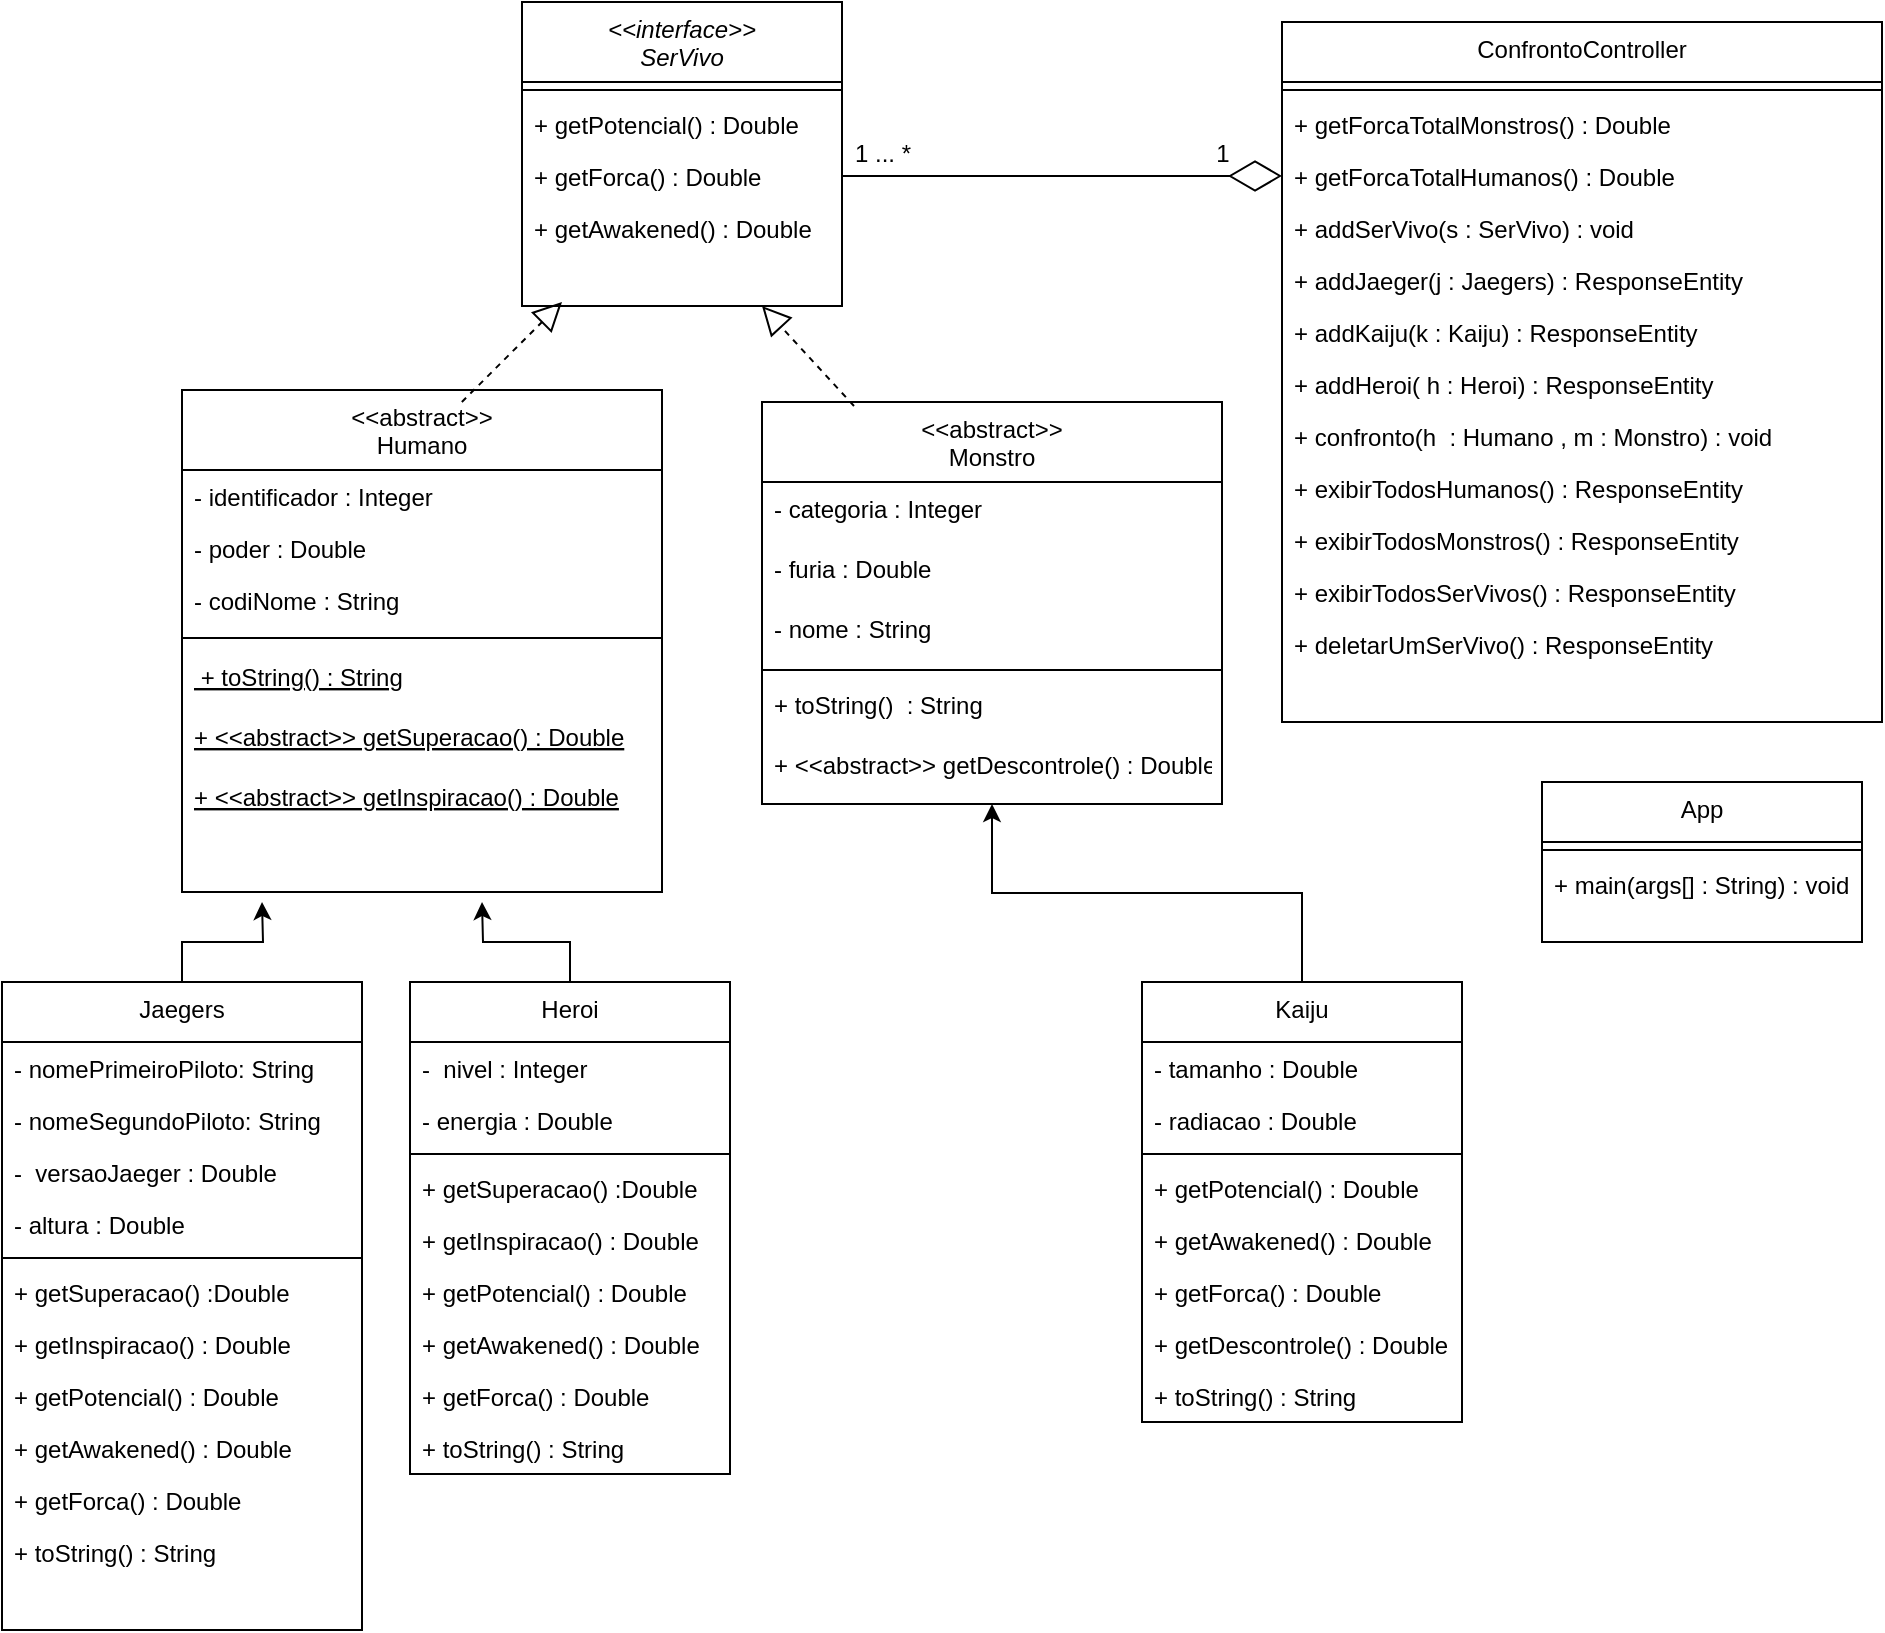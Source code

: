 <mxfile version="13.6.9" type="device"><diagram id="C5RBs43oDa-KdzZeNtuy" name="Page-1"><mxGraphModel dx="1108" dy="478" grid="1" gridSize="10" guides="1" tooltips="1" connect="1" arrows="1" fold="1" page="1" pageScale="1" pageWidth="827" pageHeight="1169" math="0" shadow="0"><root><mxCell id="WIyWlLk6GJQsqaUBKTNV-0"/><mxCell id="WIyWlLk6GJQsqaUBKTNV-1" parent="WIyWlLk6GJQsqaUBKTNV-0"/><mxCell id="e87rju2SREd5r3wzkzDw-20" style="edgeStyle=orthogonalEdgeStyle;rounded=0;orthogonalLoop=1;jettySize=auto;html=1;" parent="WIyWlLk6GJQsqaUBKTNV-1" source="zkfFHV4jXpPFQw0GAbJ--17" edge="1"><mxGeometry relative="1" as="geometry"><mxPoint x="180" y="450" as="targetPoint"/></mxGeometry></mxCell><mxCell id="zkfFHV4jXpPFQw0GAbJ--0" value="&lt;&lt;interface&gt;&gt;&#10;SerVivo" style="swimlane;fontStyle=2;align=center;verticalAlign=top;childLayout=stackLayout;horizontal=1;startSize=40;horizontalStack=0;resizeParent=1;resizeLast=0;collapsible=1;marginBottom=0;rounded=0;shadow=0;strokeWidth=1;" parent="WIyWlLk6GJQsqaUBKTNV-1" vertex="1"><mxGeometry x="310" width="160" height="152" as="geometry"><mxRectangle x="230" y="140" width="160" height="26" as="alternateBounds"/></mxGeometry></mxCell><mxCell id="zkfFHV4jXpPFQw0GAbJ--4" value="" style="line;html=1;strokeWidth=1;align=left;verticalAlign=middle;spacingTop=-1;spacingLeft=3;spacingRight=3;rotatable=0;labelPosition=right;points=[];portConstraint=eastwest;" parent="zkfFHV4jXpPFQw0GAbJ--0" vertex="1"><mxGeometry y="40" width="160" height="8" as="geometry"/></mxCell><mxCell id="zkfFHV4jXpPFQw0GAbJ--5" value="+ getPotencial() : Double" style="text;align=left;verticalAlign=top;spacingLeft=4;spacingRight=4;overflow=hidden;rotatable=0;points=[[0,0.5],[1,0.5]];portConstraint=eastwest;" parent="zkfFHV4jXpPFQw0GAbJ--0" vertex="1"><mxGeometry y="48" width="160" height="26" as="geometry"/></mxCell><mxCell id="e87rju2SREd5r3wzkzDw-0" value="+ getForca() : Double" style="text;align=left;verticalAlign=top;spacingLeft=4;spacingRight=4;overflow=hidden;rotatable=0;points=[[0,0.5],[1,0.5]];portConstraint=eastwest;" parent="zkfFHV4jXpPFQw0GAbJ--0" vertex="1"><mxGeometry y="74" width="160" height="26" as="geometry"/></mxCell><mxCell id="e87rju2SREd5r3wzkzDw-1" value="+ getAwakened() : Double" style="text;align=left;verticalAlign=top;spacingLeft=4;spacingRight=4;overflow=hidden;rotatable=0;points=[[0,0.5],[1,0.5]];portConstraint=eastwest;" parent="zkfFHV4jXpPFQw0GAbJ--0" vertex="1"><mxGeometry y="100" width="160" height="26" as="geometry"/></mxCell><mxCell id="e87rju2SREd5r3wzkzDw-47" value="ConfrontoController" style="swimlane;fontStyle=0;align=center;verticalAlign=top;childLayout=stackLayout;horizontal=1;startSize=30;horizontalStack=0;resizeParent=1;resizeLast=0;collapsible=1;marginBottom=0;rounded=0;shadow=0;strokeWidth=1;" parent="WIyWlLk6GJQsqaUBKTNV-1" vertex="1"><mxGeometry x="690" y="10" width="300" height="350" as="geometry"><mxRectangle x="550" y="140" width="160" height="26" as="alternateBounds"/></mxGeometry></mxCell><mxCell id="e87rju2SREd5r3wzkzDw-50" value="" style="line;html=1;strokeWidth=1;align=left;verticalAlign=middle;spacingTop=-1;spacingLeft=3;spacingRight=3;rotatable=0;labelPosition=right;points=[];portConstraint=eastwest;" parent="e87rju2SREd5r3wzkzDw-47" vertex="1"><mxGeometry y="30" width="300" height="8" as="geometry"/></mxCell><mxCell id="e87rju2SREd5r3wzkzDw-51" value="+ getForcaTotalMonstros() : Double" style="text;align=left;verticalAlign=top;spacingLeft=4;spacingRight=4;overflow=hidden;rotatable=0;points=[[0,0.5],[1,0.5]];portConstraint=eastwest;" parent="e87rju2SREd5r3wzkzDw-47" vertex="1"><mxGeometry y="38" width="300" height="26" as="geometry"/></mxCell><mxCell id="e87rju2SREd5r3wzkzDw-52" value="+ getForcaTotalHumanos() : Double" style="text;align=left;verticalAlign=top;spacingLeft=4;spacingRight=4;overflow=hidden;rotatable=0;points=[[0,0.5],[1,0.5]];portConstraint=eastwest;" parent="e87rju2SREd5r3wzkzDw-47" vertex="1"><mxGeometry y="64" width="300" height="26" as="geometry"/></mxCell><mxCell id="e87rju2SREd5r3wzkzDw-53" value="+ addSerVivo(s : SerVivo) : void" style="text;align=left;verticalAlign=top;spacingLeft=4;spacingRight=4;overflow=hidden;rotatable=0;points=[[0,0.5],[1,0.5]];portConstraint=eastwest;" parent="e87rju2SREd5r3wzkzDw-47" vertex="1"><mxGeometry y="90" width="300" height="26" as="geometry"/></mxCell><mxCell id="KRRLCZXqH2DHOEgtATdD-0" value="+ addJaeger(j : Jaegers) : ResponseEntity" style="text;align=left;verticalAlign=top;spacingLeft=4;spacingRight=4;overflow=hidden;rotatable=0;points=[[0,0.5],[1,0.5]];portConstraint=eastwest;" parent="e87rju2SREd5r3wzkzDw-47" vertex="1"><mxGeometry y="116" width="300" height="26" as="geometry"/></mxCell><mxCell id="KRRLCZXqH2DHOEgtATdD-1" value="+ addKaiju(k : Kaiju) : ResponseEntity" style="text;align=left;verticalAlign=top;spacingLeft=4;spacingRight=4;overflow=hidden;rotatable=0;points=[[0,0.5],[1,0.5]];portConstraint=eastwest;" parent="e87rju2SREd5r3wzkzDw-47" vertex="1"><mxGeometry y="142" width="300" height="26" as="geometry"/></mxCell><mxCell id="KRRLCZXqH2DHOEgtATdD-2" value="+ addHeroi( h : Heroi) : ResponseEntity" style="text;align=left;verticalAlign=top;spacingLeft=4;spacingRight=4;overflow=hidden;rotatable=0;points=[[0,0.5],[1,0.5]];portConstraint=eastwest;" parent="e87rju2SREd5r3wzkzDw-47" vertex="1"><mxGeometry y="168" width="300" height="26" as="geometry"/></mxCell><mxCell id="e87rju2SREd5r3wzkzDw-54" value="+ confronto(h  : Humano , m : Monstro) : void" style="text;align=left;verticalAlign=top;spacingLeft=4;spacingRight=4;overflow=hidden;rotatable=0;points=[[0,0.5],[1,0.5]];portConstraint=eastwest;" parent="e87rju2SREd5r3wzkzDw-47" vertex="1"><mxGeometry y="194" width="300" height="26" as="geometry"/></mxCell><mxCell id="e87rju2SREd5r3wzkzDw-55" value="+ exibirTodosHumanos() : ResponseEntity" style="text;align=left;verticalAlign=top;spacingLeft=4;spacingRight=4;overflow=hidden;rotatable=0;points=[[0,0.5],[1,0.5]];portConstraint=eastwest;" parent="e87rju2SREd5r3wzkzDw-47" vertex="1"><mxGeometry y="220" width="300" height="26" as="geometry"/></mxCell><mxCell id="e87rju2SREd5r3wzkzDw-56" value="+ exibirTodosMonstros() : ResponseEntity" style="text;align=left;verticalAlign=top;spacingLeft=4;spacingRight=4;overflow=hidden;rotatable=0;points=[[0,0.5],[1,0.5]];portConstraint=eastwest;" parent="e87rju2SREd5r3wzkzDw-47" vertex="1"><mxGeometry y="246" width="300" height="26" as="geometry"/></mxCell><mxCell id="e87rju2SREd5r3wzkzDw-57" value="+ exibirTodosSerVivos() : ResponseEntity&#10;" style="text;align=left;verticalAlign=top;spacingLeft=4;spacingRight=4;overflow=hidden;rotatable=0;points=[[0,0.5],[1,0.5]];portConstraint=eastwest;" parent="e87rju2SREd5r3wzkzDw-47" vertex="1"><mxGeometry y="272" width="300" height="26" as="geometry"/></mxCell><mxCell id="r_Lv9mgwFLEdzCB2JApv-0" value="+ deletarUmSerVivo() : ResponseEntity" style="text;align=left;verticalAlign=top;spacingLeft=4;spacingRight=4;overflow=hidden;rotatable=0;points=[[0,0.5],[1,0.5]];portConstraint=eastwest;" parent="e87rju2SREd5r3wzkzDw-47" vertex="1"><mxGeometry y="298" width="300" height="30" as="geometry"/></mxCell><mxCell id="zkfFHV4jXpPFQw0GAbJ--17" value="Jaegers" style="swimlane;fontStyle=0;align=center;verticalAlign=top;childLayout=stackLayout;horizontal=1;startSize=30;horizontalStack=0;resizeParent=1;resizeLast=0;collapsible=1;marginBottom=0;rounded=0;shadow=0;strokeWidth=1;" parent="WIyWlLk6GJQsqaUBKTNV-1" vertex="1"><mxGeometry x="50" y="490" width="180" height="324" as="geometry"><mxRectangle x="550" y="140" width="160" height="26" as="alternateBounds"/></mxGeometry></mxCell><mxCell id="vedq-c4dO-RMl63AcG5K-0" value="- nomePrimeiroPiloto: String" style="text;align=left;verticalAlign=top;spacingLeft=4;spacingRight=4;overflow=hidden;rotatable=0;points=[[0,0.5],[1,0.5]];portConstraint=eastwest;rounded=0;shadow=0;html=0;" parent="zkfFHV4jXpPFQw0GAbJ--17" vertex="1"><mxGeometry y="30" width="180" height="26" as="geometry"/></mxCell><mxCell id="vedq-c4dO-RMl63AcG5K-1" value="- nomeSegundoPiloto: String" style="text;align=left;verticalAlign=top;spacingLeft=4;spacingRight=4;overflow=hidden;rotatable=0;points=[[0,0.5],[1,0.5]];portConstraint=eastwest;rounded=0;shadow=0;html=0;" parent="zkfFHV4jXpPFQw0GAbJ--17" vertex="1"><mxGeometry y="56" width="180" height="26" as="geometry"/></mxCell><mxCell id="zkfFHV4jXpPFQw0GAbJ--18" value="-  versaoJaeger : Double" style="text;align=left;verticalAlign=top;spacingLeft=4;spacingRight=4;overflow=hidden;rotatable=0;points=[[0,0.5],[1,0.5]];portConstraint=eastwest;" parent="zkfFHV4jXpPFQw0GAbJ--17" vertex="1"><mxGeometry y="82" width="180" height="26" as="geometry"/></mxCell><mxCell id="zkfFHV4jXpPFQw0GAbJ--19" value="- altura : Double" style="text;align=left;verticalAlign=top;spacingLeft=4;spacingRight=4;overflow=hidden;rotatable=0;points=[[0,0.5],[1,0.5]];portConstraint=eastwest;rounded=0;shadow=0;html=0;" parent="zkfFHV4jXpPFQw0GAbJ--17" vertex="1"><mxGeometry y="108" width="180" height="26" as="geometry"/></mxCell><mxCell id="zkfFHV4jXpPFQw0GAbJ--23" value="" style="line;html=1;strokeWidth=1;align=left;verticalAlign=middle;spacingTop=-1;spacingLeft=3;spacingRight=3;rotatable=0;labelPosition=right;points=[];portConstraint=eastwest;" parent="zkfFHV4jXpPFQw0GAbJ--17" vertex="1"><mxGeometry y="134" width="180" height="8" as="geometry"/></mxCell><mxCell id="zkfFHV4jXpPFQw0GAbJ--24" value="+ getSuperacao() :Double" style="text;align=left;verticalAlign=top;spacingLeft=4;spacingRight=4;overflow=hidden;rotatable=0;points=[[0,0.5],[1,0.5]];portConstraint=eastwest;" parent="zkfFHV4jXpPFQw0GAbJ--17" vertex="1"><mxGeometry y="142" width="180" height="26" as="geometry"/></mxCell><mxCell id="zkfFHV4jXpPFQw0GAbJ--25" value="+ getInspiracao() : Double" style="text;align=left;verticalAlign=top;spacingLeft=4;spacingRight=4;overflow=hidden;rotatable=0;points=[[0,0.5],[1,0.5]];portConstraint=eastwest;" parent="zkfFHV4jXpPFQw0GAbJ--17" vertex="1"><mxGeometry y="168" width="180" height="26" as="geometry"/></mxCell><mxCell id="e87rju2SREd5r3wzkzDw-16" value="+ getPotencial() : Double" style="text;align=left;verticalAlign=top;spacingLeft=4;spacingRight=4;overflow=hidden;rotatable=0;points=[[0,0.5],[1,0.5]];portConstraint=eastwest;" parent="zkfFHV4jXpPFQw0GAbJ--17" vertex="1"><mxGeometry y="194" width="180" height="26" as="geometry"/></mxCell><mxCell id="e87rju2SREd5r3wzkzDw-18" value="+ getAwakened() : Double" style="text;align=left;verticalAlign=top;spacingLeft=4;spacingRight=4;overflow=hidden;rotatable=0;points=[[0,0.5],[1,0.5]];portConstraint=eastwest;" parent="zkfFHV4jXpPFQw0GAbJ--17" vertex="1"><mxGeometry y="220" width="180" height="26" as="geometry"/></mxCell><mxCell id="e87rju2SREd5r3wzkzDw-17" value="+ getForca() : Double" style="text;align=left;verticalAlign=top;spacingLeft=4;spacingRight=4;overflow=hidden;rotatable=0;points=[[0,0.5],[1,0.5]];portConstraint=eastwest;" parent="zkfFHV4jXpPFQw0GAbJ--17" vertex="1"><mxGeometry y="246" width="180" height="26" as="geometry"/></mxCell><mxCell id="e87rju2SREd5r3wzkzDw-46" value="+ toString() : String" style="text;align=left;verticalAlign=top;spacingLeft=4;spacingRight=4;overflow=hidden;rotatable=0;points=[[0,0.5],[1,0.5]];portConstraint=eastwest;" parent="zkfFHV4jXpPFQw0GAbJ--17" vertex="1"><mxGeometry y="272" width="180" height="26" as="geometry"/></mxCell><mxCell id="zkfFHV4jXpPFQw0GAbJ--6" value="&lt;&lt;abstract&gt;&gt;&#10;Humano" style="swimlane;fontStyle=0;align=center;verticalAlign=top;childLayout=stackLayout;horizontal=1;startSize=40;horizontalStack=0;resizeParent=1;resizeLast=0;collapsible=1;marginBottom=0;rounded=0;shadow=0;strokeWidth=1;" parent="WIyWlLk6GJQsqaUBKTNV-1" vertex="1"><mxGeometry x="140" y="194" width="240" height="251" as="geometry"><mxRectangle x="130" y="380" width="160" height="26" as="alternateBounds"/></mxGeometry></mxCell><mxCell id="zkfFHV4jXpPFQw0GAbJ--7" value="- identificador : Integer" style="text;align=left;verticalAlign=top;spacingLeft=4;spacingRight=4;overflow=hidden;rotatable=0;points=[[0,0.5],[1,0.5]];portConstraint=eastwest;" parent="zkfFHV4jXpPFQw0GAbJ--6" vertex="1"><mxGeometry y="40" width="240" height="26" as="geometry"/></mxCell><mxCell id="zkfFHV4jXpPFQw0GAbJ--8" value="- poder : Double" style="text;align=left;verticalAlign=top;spacingLeft=4;spacingRight=4;overflow=hidden;rotatable=0;points=[[0,0.5],[1,0.5]];portConstraint=eastwest;rounded=0;shadow=0;html=0;" parent="zkfFHV4jXpPFQw0GAbJ--6" vertex="1"><mxGeometry y="66" width="240" height="26" as="geometry"/></mxCell><mxCell id="e87rju2SREd5r3wzkzDw-2" value="- codiNome : String" style="text;align=left;verticalAlign=top;spacingLeft=4;spacingRight=4;overflow=hidden;rotatable=0;points=[[0,0.5],[1,0.5]];portConstraint=eastwest;rounded=0;shadow=0;html=0;" parent="zkfFHV4jXpPFQw0GAbJ--6" vertex="1"><mxGeometry y="92" width="240" height="26" as="geometry"/></mxCell><mxCell id="zkfFHV4jXpPFQw0GAbJ--9" value="" style="line;html=1;strokeWidth=1;align=left;verticalAlign=middle;spacingTop=-1;spacingLeft=3;spacingRight=3;rotatable=0;labelPosition=right;points=[];portConstraint=eastwest;" parent="zkfFHV4jXpPFQw0GAbJ--6" vertex="1"><mxGeometry y="118" width="240" height="12" as="geometry"/></mxCell><mxCell id="zkfFHV4jXpPFQw0GAbJ--10" value=" + toString() : String" style="text;align=left;verticalAlign=top;spacingLeft=4;spacingRight=4;overflow=hidden;rotatable=0;points=[[0,0.5],[1,0.5]];portConstraint=eastwest;fontStyle=4" parent="zkfFHV4jXpPFQw0GAbJ--6" vertex="1"><mxGeometry y="130" width="240" height="30" as="geometry"/></mxCell><mxCell id="e87rju2SREd5r3wzkzDw-5" value="+ &lt;&lt;abstract&gt;&gt; getSuperacao() : Double" style="text;align=left;verticalAlign=top;spacingLeft=4;spacingRight=4;overflow=hidden;rotatable=0;points=[[0,0.5],[1,0.5]];portConstraint=eastwest;fontStyle=4" parent="zkfFHV4jXpPFQw0GAbJ--6" vertex="1"><mxGeometry y="160" width="240" height="30" as="geometry"/></mxCell><mxCell id="e87rju2SREd5r3wzkzDw-12" value="+ &lt;&lt;abstract&gt;&gt; getInspiracao() : Double" style="text;align=left;verticalAlign=top;spacingLeft=4;spacingRight=4;overflow=hidden;rotatable=0;points=[[0,0.5],[1,0.5]];portConstraint=eastwest;fontStyle=4" parent="zkfFHV4jXpPFQw0GAbJ--6" vertex="1"><mxGeometry y="190" width="240" height="30" as="geometry"/></mxCell><mxCell id="zkfFHV4jXpPFQw0GAbJ--13" value="&lt;&lt;abstract&gt;&gt;&#10;Monstro" style="swimlane;fontStyle=0;align=center;verticalAlign=top;childLayout=stackLayout;horizontal=1;startSize=40;horizontalStack=0;resizeParent=1;resizeLast=0;collapsible=1;marginBottom=0;rounded=0;shadow=0;strokeWidth=1;" parent="WIyWlLk6GJQsqaUBKTNV-1" vertex="1"><mxGeometry x="430" y="200" width="230" height="201" as="geometry"><mxRectangle x="340" y="380" width="170" height="26" as="alternateBounds"/></mxGeometry></mxCell><mxCell id="zkfFHV4jXpPFQw0GAbJ--14" value="- categoria : Integer&#10;" style="text;align=left;verticalAlign=top;spacingLeft=4;spacingRight=4;overflow=hidden;rotatable=0;points=[[0,0.5],[1,0.5]];portConstraint=eastwest;" parent="zkfFHV4jXpPFQw0GAbJ--13" vertex="1"><mxGeometry y="40" width="230" height="30" as="geometry"/></mxCell><mxCell id="e87rju2SREd5r3wzkzDw-6" value="- furia : Double&#10;" style="text;align=left;verticalAlign=top;spacingLeft=4;spacingRight=4;overflow=hidden;rotatable=0;points=[[0,0.5],[1,0.5]];portConstraint=eastwest;" parent="zkfFHV4jXpPFQw0GAbJ--13" vertex="1"><mxGeometry y="70" width="230" height="30" as="geometry"/></mxCell><mxCell id="e87rju2SREd5r3wzkzDw-7" value="- nome : String&#10;" style="text;align=left;verticalAlign=top;spacingLeft=4;spacingRight=4;overflow=hidden;rotatable=0;points=[[0,0.5],[1,0.5]];portConstraint=eastwest;" parent="zkfFHV4jXpPFQw0GAbJ--13" vertex="1"><mxGeometry y="100" width="230" height="30" as="geometry"/></mxCell><mxCell id="zkfFHV4jXpPFQw0GAbJ--15" value="" style="line;html=1;strokeWidth=1;align=left;verticalAlign=middle;spacingTop=-1;spacingLeft=3;spacingRight=3;rotatable=0;labelPosition=right;points=[];portConstraint=eastwest;" parent="zkfFHV4jXpPFQw0GAbJ--13" vertex="1"><mxGeometry y="130" width="230" height="8" as="geometry"/></mxCell><mxCell id="e87rju2SREd5r3wzkzDw-10" value="+ toString()  : String&#10;" style="text;align=left;verticalAlign=top;spacingLeft=4;spacingRight=4;overflow=hidden;rotatable=0;points=[[0,0.5],[1,0.5]];portConstraint=eastwest;" parent="zkfFHV4jXpPFQw0GAbJ--13" vertex="1"><mxGeometry y="138" width="230" height="30" as="geometry"/></mxCell><mxCell id="e87rju2SREd5r3wzkzDw-11" value="+ &lt;&lt;abstract&gt;&gt; getDescontrole() : Double&#10;" style="text;align=left;verticalAlign=top;spacingLeft=4;spacingRight=4;overflow=hidden;rotatable=0;points=[[0,0.5],[1,0.5]];portConstraint=eastwest;" parent="zkfFHV4jXpPFQw0GAbJ--13" vertex="1"><mxGeometry y="168" width="230" height="30" as="geometry"/></mxCell><mxCell id="e87rju2SREd5r3wzkzDw-21" value="" style="endArrow=block;dashed=1;endFill=0;endSize=12;html=1;exitX=0.583;exitY=0.024;exitDx=0;exitDy=0;exitPerimeter=0;" parent="WIyWlLk6GJQsqaUBKTNV-1" source="zkfFHV4jXpPFQw0GAbJ--6" edge="1"><mxGeometry width="160" relative="1" as="geometry"><mxPoint x="280" y="190" as="sourcePoint"/><mxPoint x="330" y="150" as="targetPoint"/></mxGeometry></mxCell><mxCell id="e87rju2SREd5r3wzkzDw-22" value="" style="endArrow=block;dashed=1;endFill=0;endSize=12;html=1;entryX=0.75;entryY=1;entryDx=0;entryDy=0;exitX=0.2;exitY=0.01;exitDx=0;exitDy=0;exitPerimeter=0;" parent="WIyWlLk6GJQsqaUBKTNV-1" source="zkfFHV4jXpPFQw0GAbJ--13" target="zkfFHV4jXpPFQw0GAbJ--0" edge="1"><mxGeometry width="160" relative="1" as="geometry"><mxPoint x="290" y="200" as="sourcePoint"/><mxPoint x="330" y="180" as="targetPoint"/></mxGeometry></mxCell><mxCell id="e87rju2SREd5r3wzkzDw-32" style="edgeStyle=orthogonalEdgeStyle;rounded=0;orthogonalLoop=1;jettySize=auto;html=1;" parent="WIyWlLk6GJQsqaUBKTNV-1" source="e87rju2SREd5r3wzkzDw-23" edge="1"><mxGeometry relative="1" as="geometry"><mxPoint x="290" y="450" as="targetPoint"/></mxGeometry></mxCell><mxCell id="e87rju2SREd5r3wzkzDw-23" value="Heroi" style="swimlane;fontStyle=0;align=center;verticalAlign=top;childLayout=stackLayout;horizontal=1;startSize=30;horizontalStack=0;resizeParent=1;resizeLast=0;collapsible=1;marginBottom=0;rounded=0;shadow=0;strokeWidth=1;" parent="WIyWlLk6GJQsqaUBKTNV-1" vertex="1"><mxGeometry x="254" y="490" width="160" height="246" as="geometry"><mxRectangle x="550" y="140" width="160" height="26" as="alternateBounds"/></mxGeometry></mxCell><mxCell id="e87rju2SREd5r3wzkzDw-24" value="-  nivel : Integer" style="text;align=left;verticalAlign=top;spacingLeft=4;spacingRight=4;overflow=hidden;rotatable=0;points=[[0,0.5],[1,0.5]];portConstraint=eastwest;" parent="e87rju2SREd5r3wzkzDw-23" vertex="1"><mxGeometry y="30" width="160" height="26" as="geometry"/></mxCell><mxCell id="e87rju2SREd5r3wzkzDw-25" value="- energia : Double" style="text;align=left;verticalAlign=top;spacingLeft=4;spacingRight=4;overflow=hidden;rotatable=0;points=[[0,0.5],[1,0.5]];portConstraint=eastwest;rounded=0;shadow=0;html=0;" parent="e87rju2SREd5r3wzkzDw-23" vertex="1"><mxGeometry y="56" width="160" height="26" as="geometry"/></mxCell><mxCell id="e87rju2SREd5r3wzkzDw-26" value="" style="line;html=1;strokeWidth=1;align=left;verticalAlign=middle;spacingTop=-1;spacingLeft=3;spacingRight=3;rotatable=0;labelPosition=right;points=[];portConstraint=eastwest;" parent="e87rju2SREd5r3wzkzDw-23" vertex="1"><mxGeometry y="82" width="160" height="8" as="geometry"/></mxCell><mxCell id="e87rju2SREd5r3wzkzDw-27" value="+ getSuperacao() :Double" style="text;align=left;verticalAlign=top;spacingLeft=4;spacingRight=4;overflow=hidden;rotatable=0;points=[[0,0.5],[1,0.5]];portConstraint=eastwest;" parent="e87rju2SREd5r3wzkzDw-23" vertex="1"><mxGeometry y="90" width="160" height="26" as="geometry"/></mxCell><mxCell id="e87rju2SREd5r3wzkzDw-28" value="+ getInspiracao() : Double" style="text;align=left;verticalAlign=top;spacingLeft=4;spacingRight=4;overflow=hidden;rotatable=0;points=[[0,0.5],[1,0.5]];portConstraint=eastwest;" parent="e87rju2SREd5r3wzkzDw-23" vertex="1"><mxGeometry y="116" width="160" height="26" as="geometry"/></mxCell><mxCell id="e87rju2SREd5r3wzkzDw-29" value="+ getPotencial() : Double" style="text;align=left;verticalAlign=top;spacingLeft=4;spacingRight=4;overflow=hidden;rotatable=0;points=[[0,0.5],[1,0.5]];portConstraint=eastwest;" parent="e87rju2SREd5r3wzkzDw-23" vertex="1"><mxGeometry y="142" width="160" height="26" as="geometry"/></mxCell><mxCell id="e87rju2SREd5r3wzkzDw-30" value="+ getAwakened() : Double" style="text;align=left;verticalAlign=top;spacingLeft=4;spacingRight=4;overflow=hidden;rotatable=0;points=[[0,0.5],[1,0.5]];portConstraint=eastwest;" parent="e87rju2SREd5r3wzkzDw-23" vertex="1"><mxGeometry y="168" width="160" height="26" as="geometry"/></mxCell><mxCell id="e87rju2SREd5r3wzkzDw-31" value="+ getForca() : Double" style="text;align=left;verticalAlign=top;spacingLeft=4;spacingRight=4;overflow=hidden;rotatable=0;points=[[0,0.5],[1,0.5]];portConstraint=eastwest;" parent="e87rju2SREd5r3wzkzDw-23" vertex="1"><mxGeometry y="194" width="160" height="26" as="geometry"/></mxCell><mxCell id="e87rju2SREd5r3wzkzDw-45" value="+ toString() : String" style="text;align=left;verticalAlign=top;spacingLeft=4;spacingRight=4;overflow=hidden;rotatable=0;points=[[0,0.5],[1,0.5]];portConstraint=eastwest;" parent="e87rju2SREd5r3wzkzDw-23" vertex="1"><mxGeometry y="220" width="160" height="26" as="geometry"/></mxCell><mxCell id="e87rju2SREd5r3wzkzDw-42" style="edgeStyle=orthogonalEdgeStyle;rounded=0;orthogonalLoop=1;jettySize=auto;html=1;entryX=0.5;entryY=1;entryDx=0;entryDy=0;" parent="WIyWlLk6GJQsqaUBKTNV-1" source="e87rju2SREd5r3wzkzDw-33" target="zkfFHV4jXpPFQw0GAbJ--13" edge="1"><mxGeometry relative="1" as="geometry"/></mxCell><mxCell id="e87rju2SREd5r3wzkzDw-33" value="Kaiju" style="swimlane;fontStyle=0;align=center;verticalAlign=top;childLayout=stackLayout;horizontal=1;startSize=30;horizontalStack=0;resizeParent=1;resizeLast=0;collapsible=1;marginBottom=0;rounded=0;shadow=0;strokeWidth=1;" parent="WIyWlLk6GJQsqaUBKTNV-1" vertex="1"><mxGeometry x="620" y="490" width="160" height="220" as="geometry"><mxRectangle x="550" y="140" width="160" height="26" as="alternateBounds"/></mxGeometry></mxCell><mxCell id="e87rju2SREd5r3wzkzDw-34" value="- tamanho : Double" style="text;align=left;verticalAlign=top;spacingLeft=4;spacingRight=4;overflow=hidden;rotatable=0;points=[[0,0.5],[1,0.5]];portConstraint=eastwest;" parent="e87rju2SREd5r3wzkzDw-33" vertex="1"><mxGeometry y="30" width="160" height="26" as="geometry"/></mxCell><mxCell id="e87rju2SREd5r3wzkzDw-35" value="- radiacao : Double" style="text;align=left;verticalAlign=top;spacingLeft=4;spacingRight=4;overflow=hidden;rotatable=0;points=[[0,0.5],[1,0.5]];portConstraint=eastwest;rounded=0;shadow=0;html=0;" parent="e87rju2SREd5r3wzkzDw-33" vertex="1"><mxGeometry y="56" width="160" height="26" as="geometry"/></mxCell><mxCell id="e87rju2SREd5r3wzkzDw-36" value="" style="line;html=1;strokeWidth=1;align=left;verticalAlign=middle;spacingTop=-1;spacingLeft=3;spacingRight=3;rotatable=0;labelPosition=right;points=[];portConstraint=eastwest;" parent="e87rju2SREd5r3wzkzDw-33" vertex="1"><mxGeometry y="82" width="160" height="8" as="geometry"/></mxCell><mxCell id="e87rju2SREd5r3wzkzDw-39" value="+ getPotencial() : Double" style="text;align=left;verticalAlign=top;spacingLeft=4;spacingRight=4;overflow=hidden;rotatable=0;points=[[0,0.5],[1,0.5]];portConstraint=eastwest;" parent="e87rju2SREd5r3wzkzDw-33" vertex="1"><mxGeometry y="90" width="160" height="26" as="geometry"/></mxCell><mxCell id="e87rju2SREd5r3wzkzDw-40" value="+ getAwakened() : Double" style="text;align=left;verticalAlign=top;spacingLeft=4;spacingRight=4;overflow=hidden;rotatable=0;points=[[0,0.5],[1,0.5]];portConstraint=eastwest;" parent="e87rju2SREd5r3wzkzDw-33" vertex="1"><mxGeometry y="116" width="160" height="26" as="geometry"/></mxCell><mxCell id="e87rju2SREd5r3wzkzDw-41" value="+ getForca() : Double" style="text;align=left;verticalAlign=top;spacingLeft=4;spacingRight=4;overflow=hidden;rotatable=0;points=[[0,0.5],[1,0.5]];portConstraint=eastwest;" parent="e87rju2SREd5r3wzkzDw-33" vertex="1"><mxGeometry y="142" width="160" height="26" as="geometry"/></mxCell><mxCell id="e87rju2SREd5r3wzkzDw-43" value="+ getDescontrole() : Double" style="text;align=left;verticalAlign=top;spacingLeft=4;spacingRight=4;overflow=hidden;rotatable=0;points=[[0,0.5],[1,0.5]];portConstraint=eastwest;" parent="e87rju2SREd5r3wzkzDw-33" vertex="1"><mxGeometry y="168" width="160" height="26" as="geometry"/></mxCell><mxCell id="e87rju2SREd5r3wzkzDw-44" value="+ toString() : String" style="text;align=left;verticalAlign=top;spacingLeft=4;spacingRight=4;overflow=hidden;rotatable=0;points=[[0,0.5],[1,0.5]];portConstraint=eastwest;" parent="e87rju2SREd5r3wzkzDw-33" vertex="1"><mxGeometry y="194" width="160" height="26" as="geometry"/></mxCell><mxCell id="e87rju2SREd5r3wzkzDw-58" value="" style="endArrow=diamondThin;endFill=0;endSize=24;html=1;entryX=0;entryY=0.5;entryDx=0;entryDy=0;exitX=1;exitY=0.5;exitDx=0;exitDy=0;" parent="WIyWlLk6GJQsqaUBKTNV-1" source="e87rju2SREd5r3wzkzDw-0" target="e87rju2SREd5r3wzkzDw-52" edge="1"><mxGeometry width="160" relative="1" as="geometry"><mxPoint x="330" y="170" as="sourcePoint"/><mxPoint x="490" y="170" as="targetPoint"/></mxGeometry></mxCell><mxCell id="e87rju2SREd5r3wzkzDw-59" value="1 ... *" style="text;html=1;align=center;verticalAlign=middle;resizable=0;points=[];autosize=1;" parent="WIyWlLk6GJQsqaUBKTNV-1" vertex="1"><mxGeometry x="470" y="66" width="40" height="20" as="geometry"/></mxCell><mxCell id="e87rju2SREd5r3wzkzDw-60" value="1" style="text;html=1;align=center;verticalAlign=middle;resizable=0;points=[];autosize=1;" parent="WIyWlLk6GJQsqaUBKTNV-1" vertex="1"><mxGeometry x="650" y="66" width="20" height="20" as="geometry"/></mxCell><mxCell id="e87rju2SREd5r3wzkzDw-61" value="App" style="swimlane;fontStyle=0;align=center;verticalAlign=top;childLayout=stackLayout;horizontal=1;startSize=30;horizontalStack=0;resizeParent=1;resizeLast=0;collapsible=1;marginBottom=0;rounded=0;shadow=0;strokeWidth=1;" parent="WIyWlLk6GJQsqaUBKTNV-1" vertex="1"><mxGeometry x="820" y="390" width="160" height="80" as="geometry"><mxRectangle x="550" y="140" width="160" height="26" as="alternateBounds"/></mxGeometry></mxCell><mxCell id="e87rju2SREd5r3wzkzDw-64" value="" style="line;html=1;strokeWidth=1;align=left;verticalAlign=middle;spacingTop=-1;spacingLeft=3;spacingRight=3;rotatable=0;labelPosition=right;points=[];portConstraint=eastwest;" parent="e87rju2SREd5r3wzkzDw-61" vertex="1"><mxGeometry y="30" width="160" height="8" as="geometry"/></mxCell><mxCell id="e87rju2SREd5r3wzkzDw-69" value="+ main(args[] : String) : void" style="text;align=left;verticalAlign=top;spacingLeft=4;spacingRight=4;overflow=hidden;rotatable=0;points=[[0,0.5],[1,0.5]];portConstraint=eastwest;" parent="e87rju2SREd5r3wzkzDw-61" vertex="1"><mxGeometry y="38" width="160" height="26" as="geometry"/></mxCell></root></mxGraphModel></diagram></mxfile>